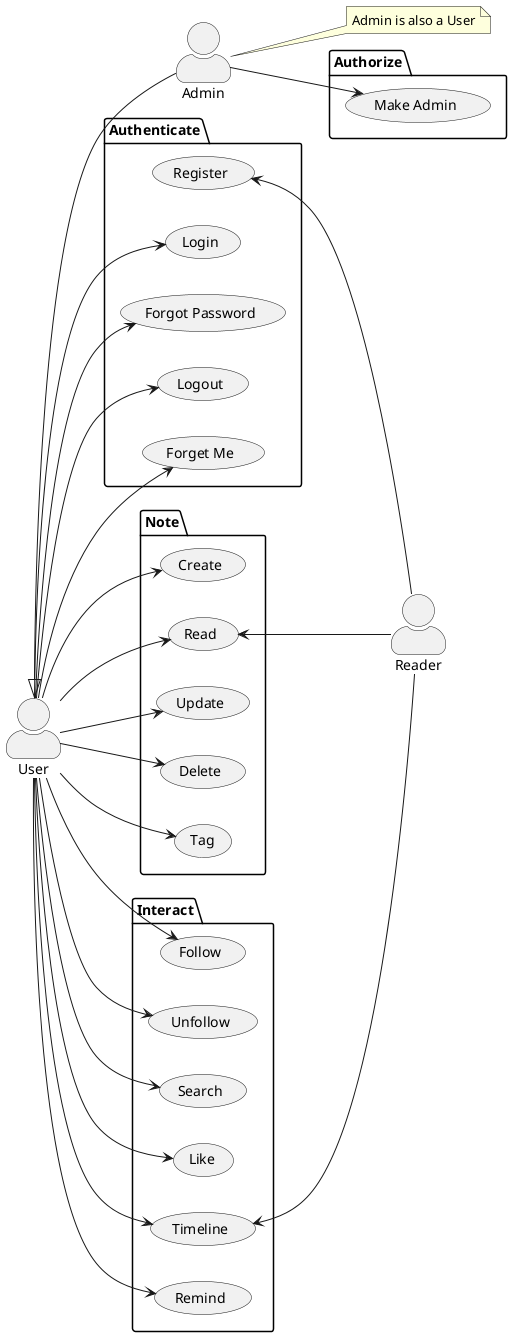 @startuml

skinparam actorStyle awesome

left to right direction

actor User as u
actor Admin as a
actor Reader as r

note right of a : Admin is also a User

u <|-- a

package Authenticate {
  usecase "Register" as AC1
  usecase "Login" as AC2
  usecase "Forgot Password" as AC3
  usecase "Logout" as AC4
  usecase "Forget Me" as AC5
}

u --> AC2
u --> AC3
u --> AC4
u --> AC5

AC1 <-- r

package Authorize {
  usecase "Make Admin" as RC1
}

a --> RC1

package Note {
  usecase "Create" as NC1
  usecase "Read" as NC2
  usecase "Update" as NC3
  usecase "Delete" as NC4
  usecase "Tag" as NC5
}

u --> NC1
u --> NC2
u --> NC3
u --> NC4
u --> NC5

NC2 <-- r

package Interact {
  usecase "Follow" as IC1
  usecase "Unfollow" as IC2
  usecase "Search" as IC3
  usecase "Like" as IC4
  usecase "Timeline" as IC5
  usecase "Remind" as IC6
}

u --> IC1
u --> IC2
u --> IC3
u --> IC4
u --> IC5
u --> IC6

IC5 <-- r

@enduml
